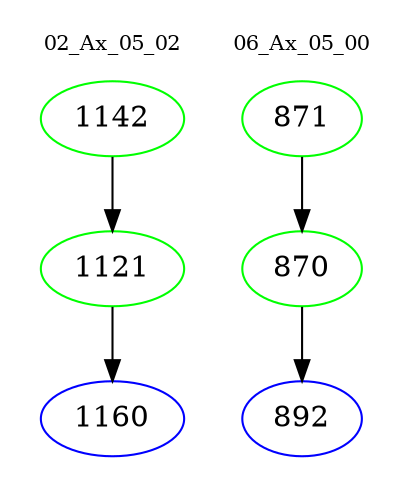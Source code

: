 digraph{
subgraph cluster_0 {
color = white
label = "02_Ax_05_02";
fontsize=10;
T0_1142 [label="1142", color="green"]
T0_1142 -> T0_1121 [color="black"]
T0_1121 [label="1121", color="green"]
T0_1121 -> T0_1160 [color="black"]
T0_1160 [label="1160", color="blue"]
}
subgraph cluster_1 {
color = white
label = "06_Ax_05_00";
fontsize=10;
T1_871 [label="871", color="green"]
T1_871 -> T1_870 [color="black"]
T1_870 [label="870", color="green"]
T1_870 -> T1_892 [color="black"]
T1_892 [label="892", color="blue"]
}
}
